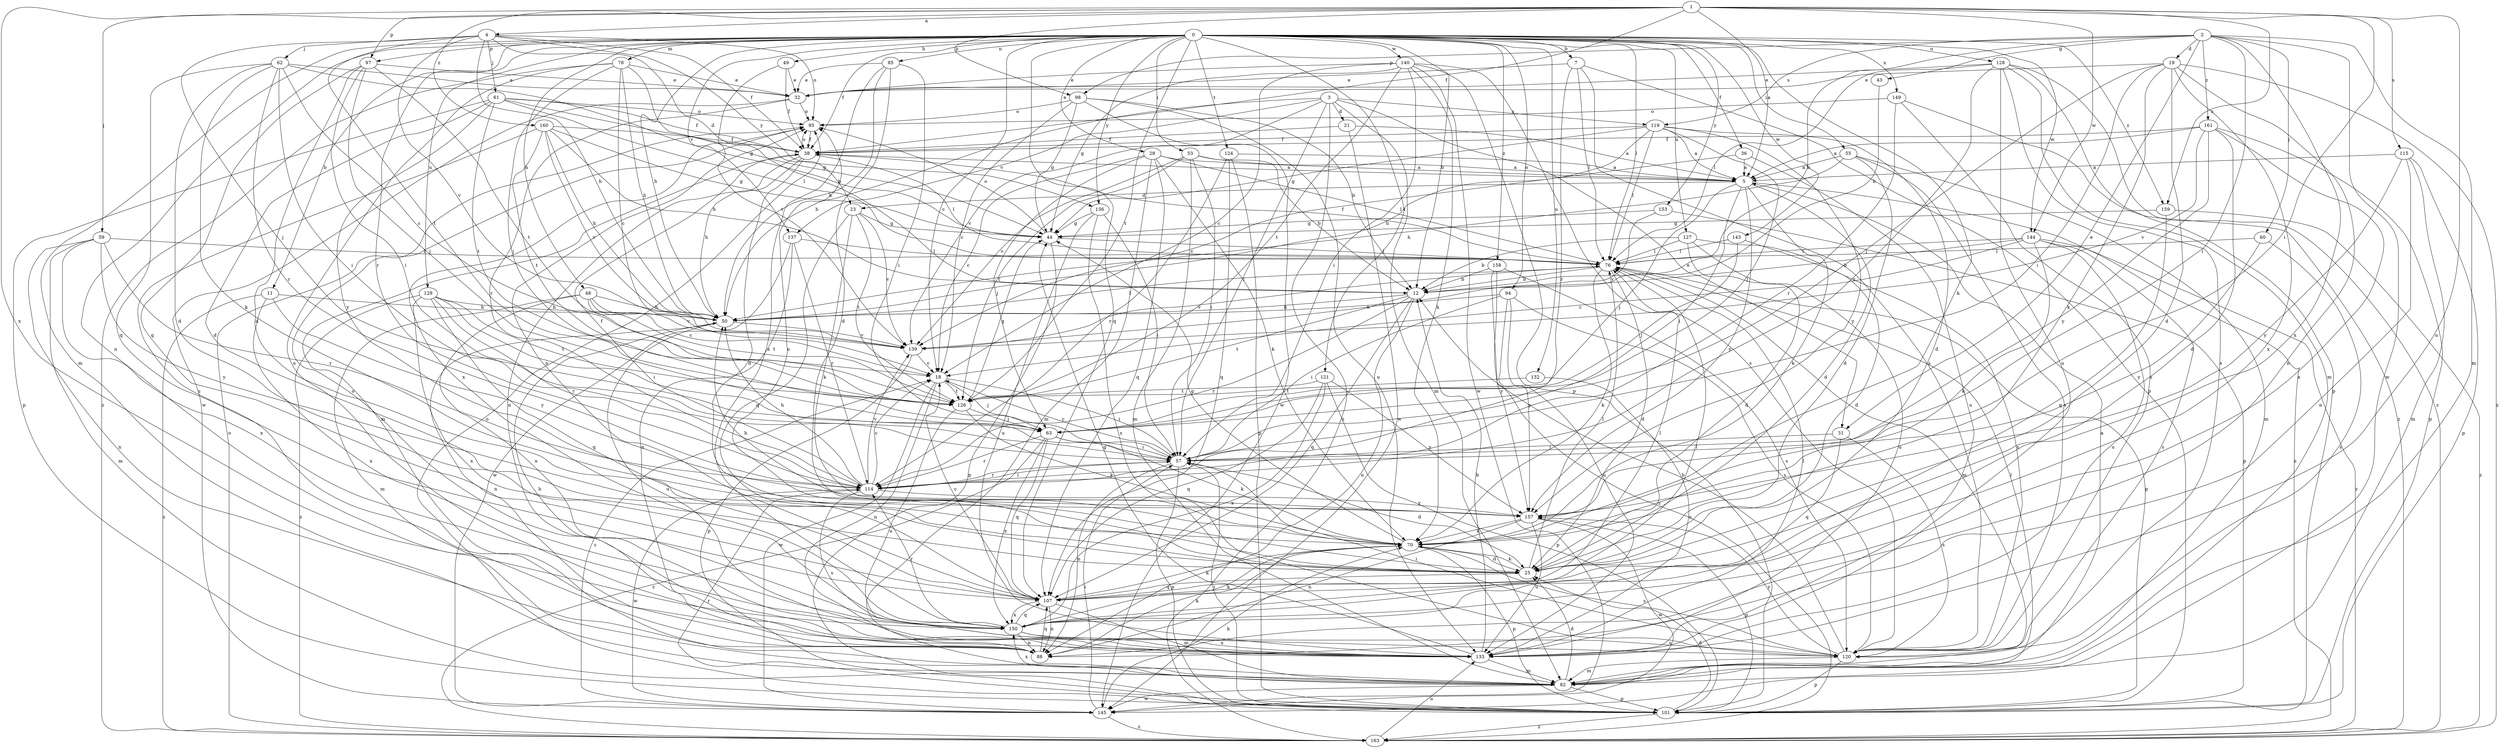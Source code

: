 strict digraph  {
0;
1;
2;
3;
4;
5;
7;
11;
12;
18;
19;
21;
23;
25;
28;
31;
32;
36;
38;
43;
44;
48;
49;
50;
53;
55;
57;
59;
60;
61;
62;
63;
70;
76;
78;
82;
85;
88;
94;
95;
97;
98;
101;
107;
114;
115;
119;
120;
121;
124;
126;
127;
128;
129;
132;
133;
137;
139;
140;
143;
144;
145;
149;
150;
153;
156;
157;
158;
159;
160;
161;
163;
0 -> 7  [label=b];
0 -> 11  [label=b];
0 -> 12  [label=b];
0 -> 18  [label=c];
0 -> 28  [label=e];
0 -> 36  [label=f];
0 -> 38  [label=f];
0 -> 48  [label=h];
0 -> 49  [label=h];
0 -> 50  [label=h];
0 -> 53  [label=i];
0 -> 55  [label=i];
0 -> 70  [label=k];
0 -> 76  [label=l];
0 -> 78  [label=m];
0 -> 82  [label=m];
0 -> 85  [label=n];
0 -> 88  [label=n];
0 -> 94  [label=o];
0 -> 97  [label=p];
0 -> 107  [label=q];
0 -> 114  [label=r];
0 -> 121  [label=t];
0 -> 124  [label=t];
0 -> 126  [label=t];
0 -> 127  [label=u];
0 -> 128  [label=u];
0 -> 129  [label=u];
0 -> 132  [label=u];
0 -> 137  [label=v];
0 -> 140  [label=w];
0 -> 143  [label=w];
0 -> 144  [label=w];
0 -> 149  [label=x];
0 -> 153  [label=y];
0 -> 156  [label=y];
0 -> 158  [label=z];
0 -> 159  [label=z];
1 -> 4  [label=a];
1 -> 5  [label=a];
1 -> 38  [label=f];
1 -> 57  [label=i];
1 -> 59  [label=j];
1 -> 97  [label=p];
1 -> 98  [label=p];
1 -> 115  [label=s];
1 -> 133  [label=u];
1 -> 144  [label=w];
1 -> 150  [label=x];
1 -> 159  [label=z];
1 -> 160  [label=z];
2 -> 12  [label=b];
2 -> 19  [label=d];
2 -> 31  [label=e];
2 -> 43  [label=g];
2 -> 57  [label=i];
2 -> 60  [label=j];
2 -> 82  [label=m];
2 -> 98  [label=p];
2 -> 119  [label=s];
2 -> 145  [label=w];
2 -> 150  [label=x];
2 -> 161  [label=z];
3 -> 21  [label=d];
3 -> 31  [label=e];
3 -> 50  [label=h];
3 -> 57  [label=i];
3 -> 82  [label=m];
3 -> 119  [label=s];
3 -> 137  [label=v];
3 -> 139  [label=v];
3 -> 163  [label=z];
4 -> 23  [label=d];
4 -> 38  [label=f];
4 -> 50  [label=h];
4 -> 61  [label=j];
4 -> 62  [label=j];
4 -> 63  [label=j];
4 -> 95  [label=o];
4 -> 126  [label=t];
4 -> 139  [label=v];
4 -> 156  [label=y];
5 -> 23  [label=d];
5 -> 25  [label=d];
5 -> 57  [label=i];
5 -> 63  [label=j];
5 -> 70  [label=k];
5 -> 157  [label=y];
5 -> 163  [label=z];
7 -> 32  [label=e];
7 -> 76  [label=l];
7 -> 101  [label=p];
7 -> 114  [label=r];
7 -> 120  [label=s];
11 -> 50  [label=h];
11 -> 150  [label=x];
11 -> 157  [label=y];
11 -> 163  [label=z];
12 -> 50  [label=h];
12 -> 88  [label=n];
12 -> 107  [label=q];
12 -> 114  [label=r];
12 -> 126  [label=t];
18 -> 57  [label=i];
18 -> 63  [label=j];
18 -> 88  [label=n];
18 -> 126  [label=t];
18 -> 145  [label=w];
19 -> 25  [label=d];
19 -> 32  [label=e];
19 -> 57  [label=i];
19 -> 63  [label=j];
19 -> 70  [label=k];
19 -> 88  [label=n];
19 -> 150  [label=x];
19 -> 163  [label=z];
21 -> 5  [label=a];
21 -> 38  [label=f];
21 -> 145  [label=w];
23 -> 44  [label=g];
23 -> 70  [label=k];
23 -> 107  [label=q];
23 -> 126  [label=t];
23 -> 139  [label=v];
25 -> 70  [label=k];
25 -> 76  [label=l];
25 -> 95  [label=o];
25 -> 107  [label=q];
28 -> 5  [label=a];
28 -> 18  [label=c];
28 -> 63  [label=j];
28 -> 70  [label=k];
28 -> 76  [label=l];
28 -> 82  [label=m];
28 -> 107  [label=q];
31 -> 57  [label=i];
31 -> 107  [label=q];
31 -> 120  [label=s];
32 -> 95  [label=o];
32 -> 114  [label=r];
32 -> 145  [label=w];
36 -> 5  [label=a];
36 -> 133  [label=u];
36 -> 139  [label=v];
38 -> 5  [label=a];
38 -> 25  [label=d];
38 -> 50  [label=h];
38 -> 76  [label=l];
38 -> 82  [label=m];
38 -> 88  [label=n];
38 -> 95  [label=o];
43 -> 12  [label=b];
44 -> 76  [label=l];
44 -> 95  [label=o];
44 -> 101  [label=p];
48 -> 18  [label=c];
48 -> 50  [label=h];
48 -> 82  [label=m];
48 -> 126  [label=t];
48 -> 139  [label=v];
48 -> 150  [label=x];
49 -> 32  [label=e];
49 -> 38  [label=f];
49 -> 139  [label=v];
50 -> 76  [label=l];
50 -> 88  [label=n];
50 -> 133  [label=u];
50 -> 139  [label=v];
53 -> 5  [label=a];
53 -> 12  [label=b];
53 -> 57  [label=i];
53 -> 82  [label=m];
53 -> 126  [label=t];
53 -> 139  [label=v];
55 -> 5  [label=a];
55 -> 25  [label=d];
55 -> 50  [label=h];
55 -> 82  [label=m];
55 -> 120  [label=s];
57 -> 18  [label=c];
57 -> 25  [label=d];
57 -> 88  [label=n];
57 -> 101  [label=p];
57 -> 114  [label=r];
59 -> 76  [label=l];
59 -> 82  [label=m];
59 -> 88  [label=n];
59 -> 114  [label=r];
59 -> 150  [label=x];
59 -> 157  [label=y];
60 -> 76  [label=l];
60 -> 120  [label=s];
60 -> 157  [label=y];
61 -> 25  [label=d];
61 -> 38  [label=f];
61 -> 44  [label=g];
61 -> 76  [label=l];
61 -> 95  [label=o];
61 -> 101  [label=p];
61 -> 126  [label=t];
61 -> 157  [label=y];
62 -> 18  [label=c];
62 -> 25  [label=d];
62 -> 32  [label=e];
62 -> 44  [label=g];
62 -> 57  [label=i];
62 -> 70  [label=k];
62 -> 107  [label=q];
62 -> 114  [label=r];
63 -> 57  [label=i];
63 -> 70  [label=k];
63 -> 107  [label=q];
63 -> 114  [label=r];
63 -> 150  [label=x];
63 -> 163  [label=z];
70 -> 25  [label=d];
70 -> 44  [label=g];
70 -> 50  [label=h];
70 -> 101  [label=p];
70 -> 120  [label=s];
76 -> 12  [label=b];
76 -> 25  [label=d];
76 -> 38  [label=f];
76 -> 70  [label=k];
76 -> 82  [label=m];
76 -> 101  [label=p];
76 -> 139  [label=v];
78 -> 12  [label=b];
78 -> 18  [label=c];
78 -> 32  [label=e];
78 -> 50  [label=h];
78 -> 63  [label=j];
78 -> 133  [label=u];
78 -> 163  [label=z];
82 -> 5  [label=a];
82 -> 25  [label=d];
82 -> 76  [label=l];
82 -> 101  [label=p];
82 -> 145  [label=w];
82 -> 150  [label=x];
85 -> 25  [label=d];
85 -> 32  [label=e];
85 -> 50  [label=h];
85 -> 57  [label=i];
85 -> 150  [label=x];
88 -> 70  [label=k];
88 -> 107  [label=q];
94 -> 50  [label=h];
94 -> 57  [label=i];
94 -> 120  [label=s];
94 -> 133  [label=u];
94 -> 157  [label=y];
95 -> 38  [label=f];
95 -> 150  [label=x];
97 -> 25  [label=d];
97 -> 32  [label=e];
97 -> 57  [label=i];
97 -> 63  [label=j];
97 -> 107  [label=q];
97 -> 126  [label=t];
98 -> 12  [label=b];
98 -> 18  [label=c];
98 -> 44  [label=g];
98 -> 95  [label=o];
98 -> 133  [label=u];
98 -> 145  [label=w];
101 -> 25  [label=d];
101 -> 57  [label=i];
101 -> 95  [label=o];
101 -> 114  [label=r];
101 -> 163  [label=z];
107 -> 18  [label=c];
107 -> 70  [label=k];
107 -> 76  [label=l];
107 -> 82  [label=m];
107 -> 88  [label=n];
107 -> 95  [label=o];
107 -> 150  [label=x];
114 -> 18  [label=c];
114 -> 38  [label=f];
114 -> 50  [label=h];
114 -> 57  [label=i];
114 -> 120  [label=s];
114 -> 139  [label=v];
114 -> 145  [label=w];
114 -> 157  [label=y];
115 -> 5  [label=a];
115 -> 82  [label=m];
115 -> 88  [label=n];
115 -> 101  [label=p];
115 -> 157  [label=y];
119 -> 5  [label=a];
119 -> 25  [label=d];
119 -> 38  [label=f];
119 -> 44  [label=g];
119 -> 50  [label=h];
119 -> 63  [label=j];
119 -> 76  [label=l];
119 -> 157  [label=y];
120 -> 12  [label=b];
120 -> 57  [label=i];
120 -> 82  [label=m];
120 -> 101  [label=p];
120 -> 157  [label=y];
121 -> 101  [label=p];
121 -> 107  [label=q];
121 -> 126  [label=t];
121 -> 150  [label=x];
121 -> 157  [label=y];
124 -> 5  [label=a];
124 -> 101  [label=p];
124 -> 107  [label=q];
124 -> 114  [label=r];
126 -> 44  [label=g];
126 -> 63  [label=j];
126 -> 70  [label=k];
126 -> 133  [label=u];
127 -> 12  [label=b];
127 -> 25  [label=d];
127 -> 76  [label=l];
127 -> 120  [label=s];
127 -> 133  [label=u];
128 -> 32  [label=e];
128 -> 76  [label=l];
128 -> 82  [label=m];
128 -> 101  [label=p];
128 -> 114  [label=r];
128 -> 120  [label=s];
128 -> 133  [label=u];
128 -> 163  [label=z];
129 -> 50  [label=h];
129 -> 57  [label=i];
129 -> 107  [label=q];
129 -> 114  [label=r];
129 -> 126  [label=t];
129 -> 150  [label=x];
129 -> 163  [label=z];
132 -> 126  [label=t];
132 -> 133  [label=u];
133 -> 12  [label=b];
133 -> 44  [label=g];
133 -> 50  [label=h];
133 -> 76  [label=l];
133 -> 82  [label=m];
133 -> 95  [label=o];
137 -> 76  [label=l];
137 -> 88  [label=n];
137 -> 114  [label=r];
137 -> 145  [label=w];
139 -> 18  [label=c];
139 -> 101  [label=p];
140 -> 18  [label=c];
140 -> 32  [label=e];
140 -> 44  [label=g];
140 -> 57  [label=i];
140 -> 70  [label=k];
140 -> 101  [label=p];
140 -> 120  [label=s];
140 -> 126  [label=t];
140 -> 145  [label=w];
143 -> 25  [label=d];
143 -> 63  [label=j];
143 -> 76  [label=l];
144 -> 12  [label=b];
144 -> 18  [label=c];
144 -> 70  [label=k];
144 -> 76  [label=l];
144 -> 120  [label=s];
144 -> 133  [label=u];
144 -> 163  [label=z];
145 -> 18  [label=c];
145 -> 57  [label=i];
145 -> 70  [label=k];
145 -> 163  [label=z];
149 -> 95  [label=o];
149 -> 114  [label=r];
149 -> 120  [label=s];
149 -> 163  [label=z];
150 -> 70  [label=k];
150 -> 76  [label=l];
150 -> 88  [label=n];
150 -> 107  [label=q];
150 -> 114  [label=r];
150 -> 120  [label=s];
150 -> 133  [label=u];
153 -> 44  [label=g];
153 -> 101  [label=p];
153 -> 139  [label=v];
156 -> 44  [label=g];
156 -> 57  [label=i];
156 -> 120  [label=s];
156 -> 133  [label=u];
157 -> 70  [label=k];
157 -> 88  [label=n];
157 -> 101  [label=p];
157 -> 133  [label=u];
157 -> 145  [label=w];
158 -> 12  [label=b];
158 -> 120  [label=s];
158 -> 157  [label=y];
158 -> 163  [label=z];
159 -> 44  [label=g];
159 -> 107  [label=q];
159 -> 163  [label=z];
160 -> 12  [label=b];
160 -> 38  [label=f];
160 -> 44  [label=g];
160 -> 50  [label=h];
160 -> 126  [label=t];
160 -> 133  [label=u];
160 -> 139  [label=v];
161 -> 5  [label=a];
161 -> 25  [label=d];
161 -> 38  [label=f];
161 -> 101  [label=p];
161 -> 139  [label=v];
161 -> 150  [label=x];
161 -> 157  [label=y];
163 -> 95  [label=o];
163 -> 133  [label=u];
}
